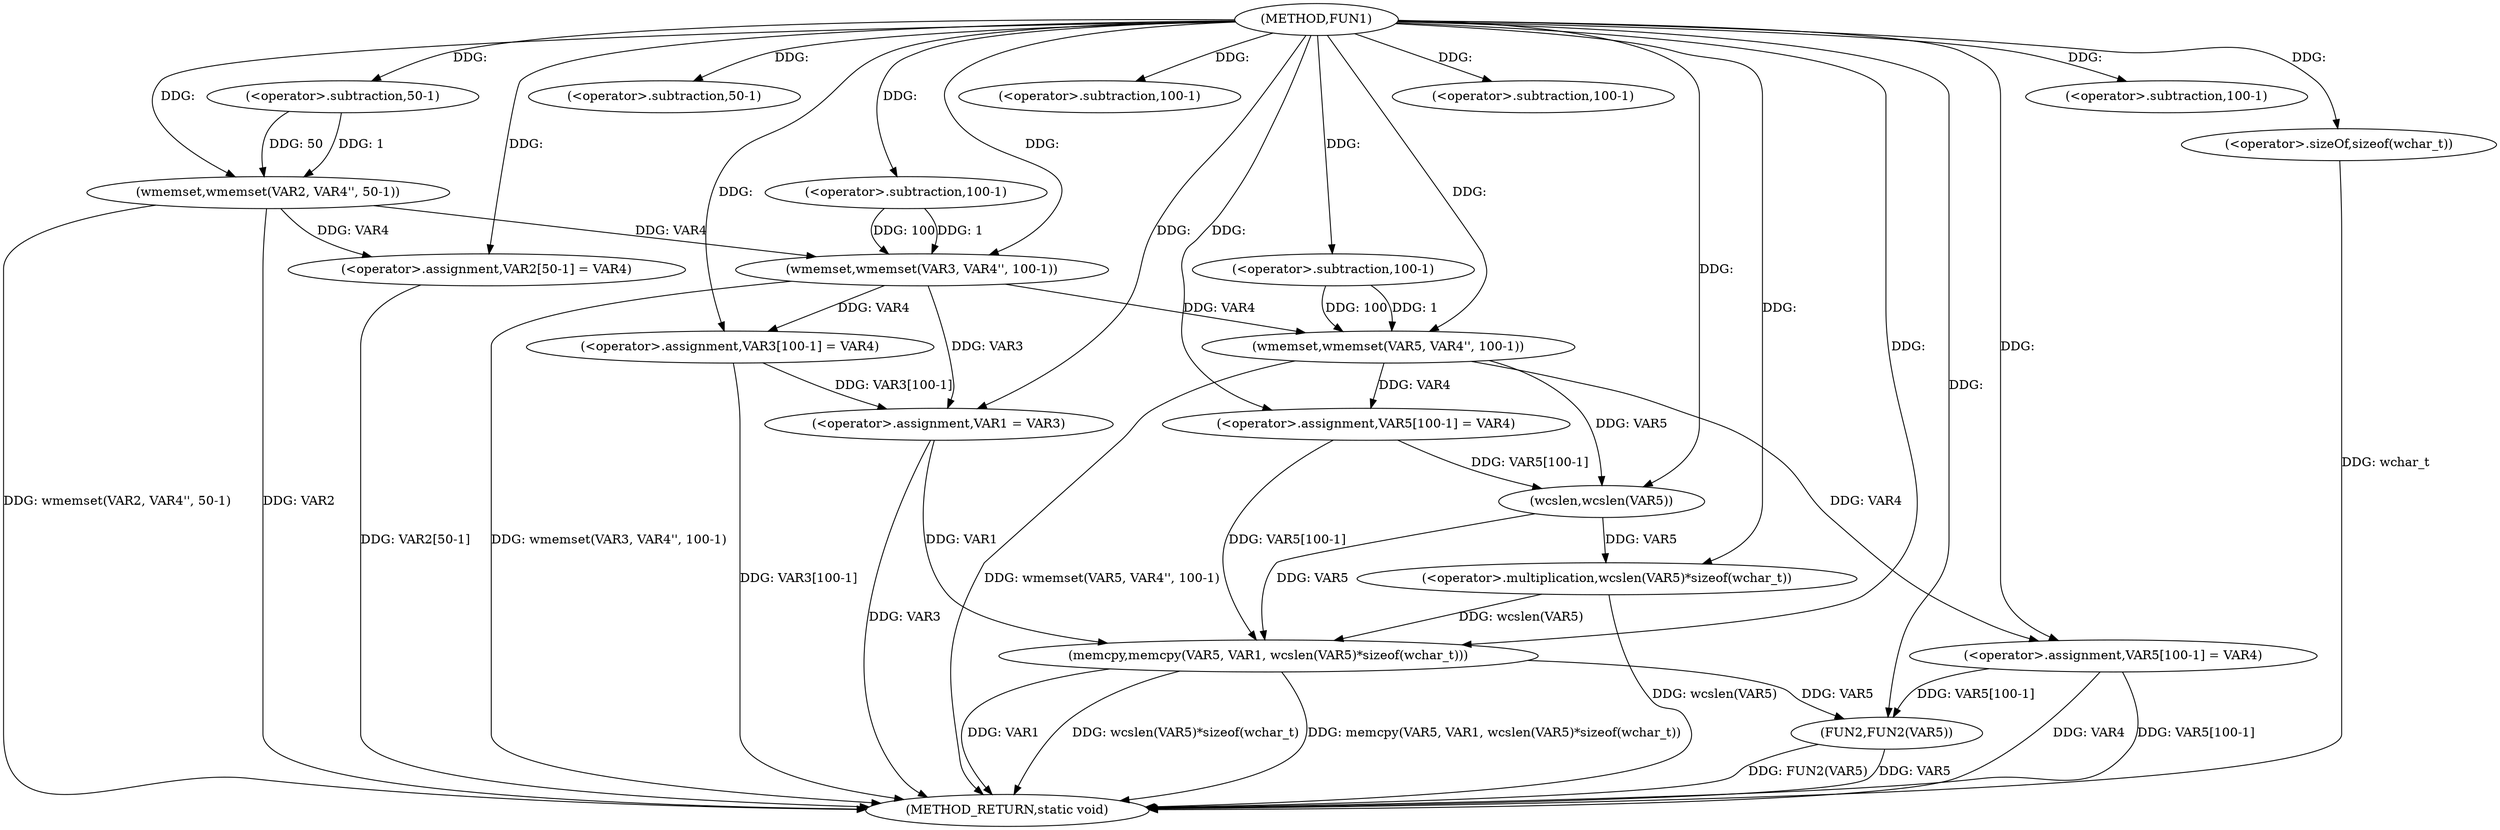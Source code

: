 digraph FUN1 {  
"1000100" [label = "(METHOD,FUN1)" ]
"1000166" [label = "(METHOD_RETURN,static void)" ]
"1000105" [label = "(wmemset,wmemset(VAR2, VAR4'', 50-1))" ]
"1000108" [label = "(<operator>.subtraction,50-1)" ]
"1000111" [label = "(<operator>.assignment,VAR2[50-1] = VAR4)" ]
"1000114" [label = "(<operator>.subtraction,50-1)" ]
"1000118" [label = "(wmemset,wmemset(VAR3, VAR4'', 100-1))" ]
"1000121" [label = "(<operator>.subtraction,100-1)" ]
"1000124" [label = "(<operator>.assignment,VAR3[100-1] = VAR4)" ]
"1000127" [label = "(<operator>.subtraction,100-1)" ]
"1000131" [label = "(<operator>.assignment,VAR1 = VAR3)" ]
"1000136" [label = "(wmemset,wmemset(VAR5, VAR4'', 100-1))" ]
"1000139" [label = "(<operator>.subtraction,100-1)" ]
"1000142" [label = "(<operator>.assignment,VAR5[100-1] = VAR4)" ]
"1000145" [label = "(<operator>.subtraction,100-1)" ]
"1000149" [label = "(memcpy,memcpy(VAR5, VAR1, wcslen(VAR5)*sizeof(wchar_t)))" ]
"1000152" [label = "(<operator>.multiplication,wcslen(VAR5)*sizeof(wchar_t))" ]
"1000153" [label = "(wcslen,wcslen(VAR5))" ]
"1000155" [label = "(<operator>.sizeOf,sizeof(wchar_t))" ]
"1000157" [label = "(<operator>.assignment,VAR5[100-1] = VAR4)" ]
"1000160" [label = "(<operator>.subtraction,100-1)" ]
"1000164" [label = "(FUN2,FUN2(VAR5))" ]
  "1000164" -> "1000166"  [ label = "DDG: FUN2(VAR5)"] 
  "1000124" -> "1000166"  [ label = "DDG: VAR3[100-1]"] 
  "1000149" -> "1000166"  [ label = "DDG: VAR1"] 
  "1000105" -> "1000166"  [ label = "DDG: wmemset(VAR2, VAR4'', 50-1)"] 
  "1000149" -> "1000166"  [ label = "DDG: wcslen(VAR5)*sizeof(wchar_t)"] 
  "1000149" -> "1000166"  [ label = "DDG: memcpy(VAR5, VAR1, wcslen(VAR5)*sizeof(wchar_t))"] 
  "1000152" -> "1000166"  [ label = "DDG: wcslen(VAR5)"] 
  "1000118" -> "1000166"  [ label = "DDG: wmemset(VAR3, VAR4'', 100-1)"] 
  "1000136" -> "1000166"  [ label = "DDG: wmemset(VAR5, VAR4'', 100-1)"] 
  "1000155" -> "1000166"  [ label = "DDG: wchar_t"] 
  "1000157" -> "1000166"  [ label = "DDG: VAR4"] 
  "1000105" -> "1000166"  [ label = "DDG: VAR2"] 
  "1000157" -> "1000166"  [ label = "DDG: VAR5[100-1]"] 
  "1000131" -> "1000166"  [ label = "DDG: VAR3"] 
  "1000111" -> "1000166"  [ label = "DDG: VAR2[50-1]"] 
  "1000164" -> "1000166"  [ label = "DDG: VAR5"] 
  "1000100" -> "1000105"  [ label = "DDG: "] 
  "1000108" -> "1000105"  [ label = "DDG: 50"] 
  "1000108" -> "1000105"  [ label = "DDG: 1"] 
  "1000100" -> "1000108"  [ label = "DDG: "] 
  "1000105" -> "1000111"  [ label = "DDG: VAR4"] 
  "1000100" -> "1000111"  [ label = "DDG: "] 
  "1000100" -> "1000114"  [ label = "DDG: "] 
  "1000100" -> "1000118"  [ label = "DDG: "] 
  "1000105" -> "1000118"  [ label = "DDG: VAR4"] 
  "1000121" -> "1000118"  [ label = "DDG: 100"] 
  "1000121" -> "1000118"  [ label = "DDG: 1"] 
  "1000100" -> "1000121"  [ label = "DDG: "] 
  "1000118" -> "1000124"  [ label = "DDG: VAR4"] 
  "1000100" -> "1000124"  [ label = "DDG: "] 
  "1000100" -> "1000127"  [ label = "DDG: "] 
  "1000124" -> "1000131"  [ label = "DDG: VAR3[100-1]"] 
  "1000118" -> "1000131"  [ label = "DDG: VAR3"] 
  "1000100" -> "1000131"  [ label = "DDG: "] 
  "1000100" -> "1000136"  [ label = "DDG: "] 
  "1000118" -> "1000136"  [ label = "DDG: VAR4"] 
  "1000139" -> "1000136"  [ label = "DDG: 100"] 
  "1000139" -> "1000136"  [ label = "DDG: 1"] 
  "1000100" -> "1000139"  [ label = "DDG: "] 
  "1000136" -> "1000142"  [ label = "DDG: VAR4"] 
  "1000100" -> "1000142"  [ label = "DDG: "] 
  "1000100" -> "1000145"  [ label = "DDG: "] 
  "1000153" -> "1000149"  [ label = "DDG: VAR5"] 
  "1000142" -> "1000149"  [ label = "DDG: VAR5[100-1]"] 
  "1000100" -> "1000149"  [ label = "DDG: "] 
  "1000131" -> "1000149"  [ label = "DDG: VAR1"] 
  "1000152" -> "1000149"  [ label = "DDG: wcslen(VAR5)"] 
  "1000153" -> "1000152"  [ label = "DDG: VAR5"] 
  "1000142" -> "1000153"  [ label = "DDG: VAR5[100-1]"] 
  "1000136" -> "1000153"  [ label = "DDG: VAR5"] 
  "1000100" -> "1000153"  [ label = "DDG: "] 
  "1000100" -> "1000152"  [ label = "DDG: "] 
  "1000100" -> "1000155"  [ label = "DDG: "] 
  "1000100" -> "1000157"  [ label = "DDG: "] 
  "1000136" -> "1000157"  [ label = "DDG: VAR4"] 
  "1000100" -> "1000160"  [ label = "DDG: "] 
  "1000157" -> "1000164"  [ label = "DDG: VAR5[100-1]"] 
  "1000149" -> "1000164"  [ label = "DDG: VAR5"] 
  "1000100" -> "1000164"  [ label = "DDG: "] 
}
